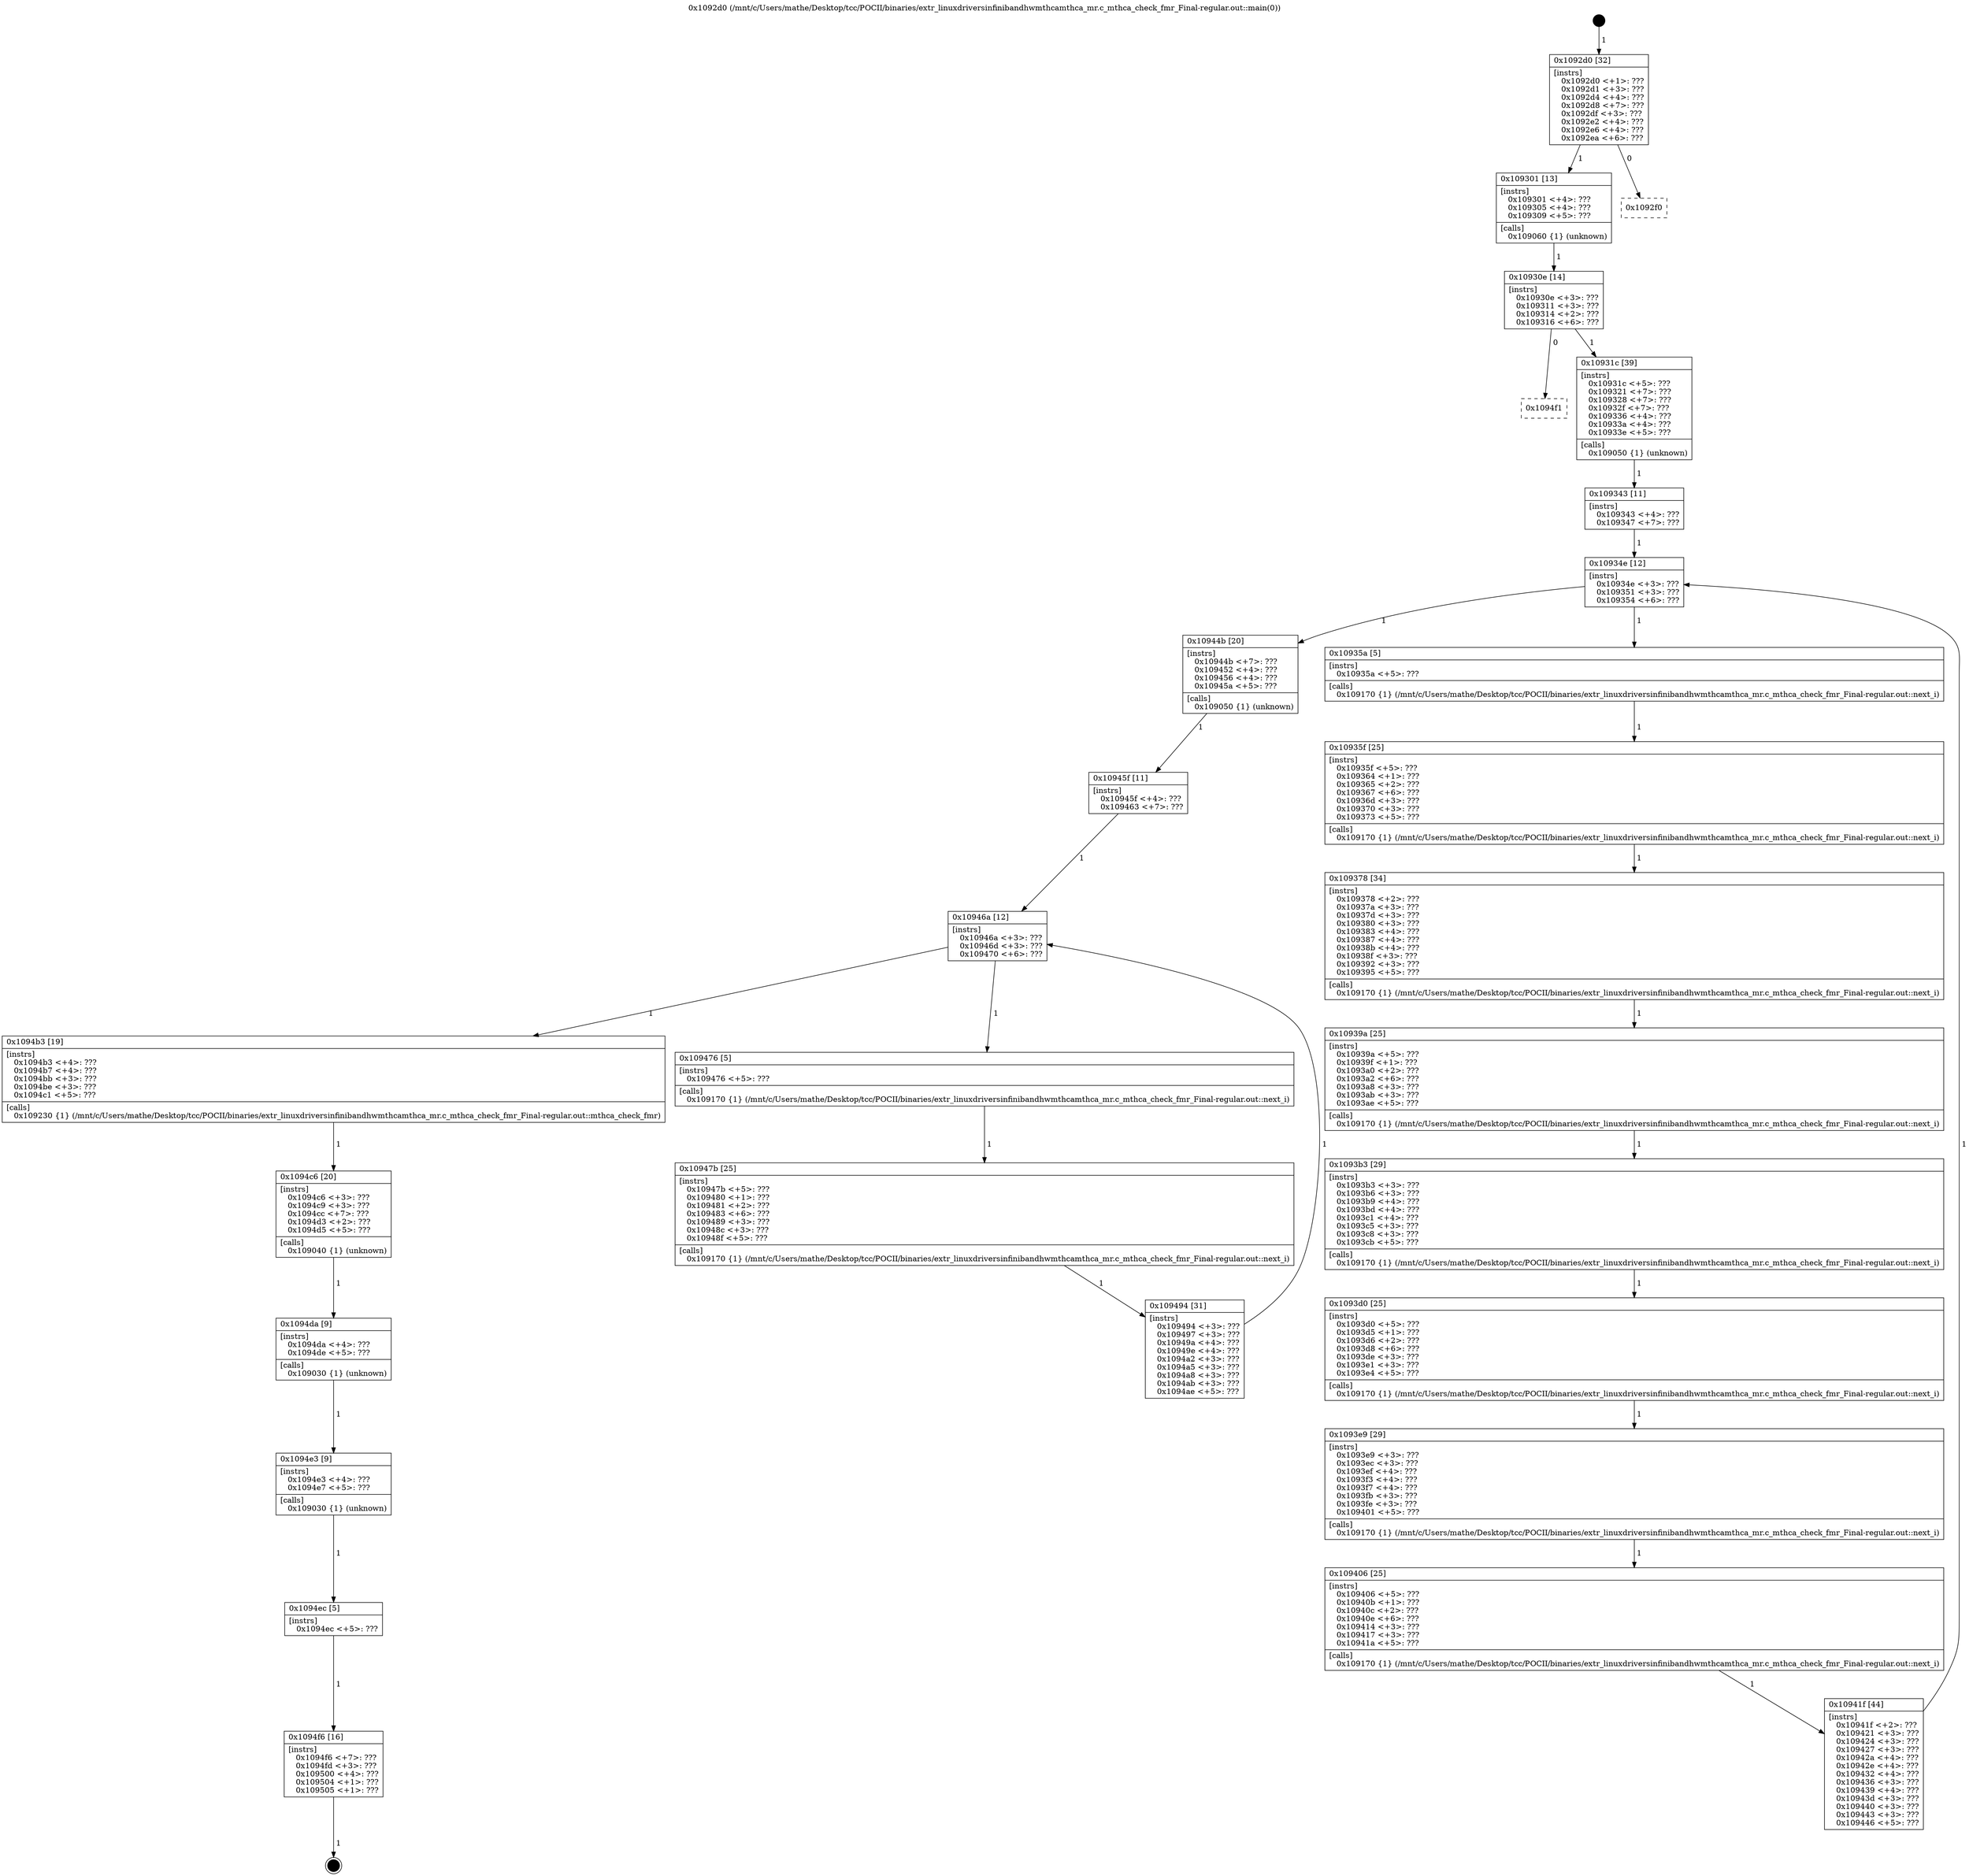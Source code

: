 digraph "0x1092d0" {
  label = "0x1092d0 (/mnt/c/Users/mathe/Desktop/tcc/POCII/binaries/extr_linuxdriversinfinibandhwmthcamthca_mr.c_mthca_check_fmr_Final-regular.out::main(0))"
  labelloc = "t"
  node[shape=record]

  Entry [label="",width=0.3,height=0.3,shape=circle,fillcolor=black,style=filled]
  "0x1092d0" [label="{
     0x1092d0 [32]\l
     | [instrs]\l
     &nbsp;&nbsp;0x1092d0 \<+1\>: ???\l
     &nbsp;&nbsp;0x1092d1 \<+3\>: ???\l
     &nbsp;&nbsp;0x1092d4 \<+4\>: ???\l
     &nbsp;&nbsp;0x1092d8 \<+7\>: ???\l
     &nbsp;&nbsp;0x1092df \<+3\>: ???\l
     &nbsp;&nbsp;0x1092e2 \<+4\>: ???\l
     &nbsp;&nbsp;0x1092e6 \<+4\>: ???\l
     &nbsp;&nbsp;0x1092ea \<+6\>: ???\l
  }"]
  "0x109301" [label="{
     0x109301 [13]\l
     | [instrs]\l
     &nbsp;&nbsp;0x109301 \<+4\>: ???\l
     &nbsp;&nbsp;0x109305 \<+4\>: ???\l
     &nbsp;&nbsp;0x109309 \<+5\>: ???\l
     | [calls]\l
     &nbsp;&nbsp;0x109060 \{1\} (unknown)\l
  }"]
  "0x1092f0" [label="{
     0x1092f0\l
  }", style=dashed]
  "0x10930e" [label="{
     0x10930e [14]\l
     | [instrs]\l
     &nbsp;&nbsp;0x10930e \<+3\>: ???\l
     &nbsp;&nbsp;0x109311 \<+3\>: ???\l
     &nbsp;&nbsp;0x109314 \<+2\>: ???\l
     &nbsp;&nbsp;0x109316 \<+6\>: ???\l
  }"]
  "0x1094f1" [label="{
     0x1094f1\l
  }", style=dashed]
  "0x10931c" [label="{
     0x10931c [39]\l
     | [instrs]\l
     &nbsp;&nbsp;0x10931c \<+5\>: ???\l
     &nbsp;&nbsp;0x109321 \<+7\>: ???\l
     &nbsp;&nbsp;0x109328 \<+7\>: ???\l
     &nbsp;&nbsp;0x10932f \<+7\>: ???\l
     &nbsp;&nbsp;0x109336 \<+4\>: ???\l
     &nbsp;&nbsp;0x10933a \<+4\>: ???\l
     &nbsp;&nbsp;0x10933e \<+5\>: ???\l
     | [calls]\l
     &nbsp;&nbsp;0x109050 \{1\} (unknown)\l
  }"]
  Exit [label="",width=0.3,height=0.3,shape=circle,fillcolor=black,style=filled,peripheries=2]
  "0x10934e" [label="{
     0x10934e [12]\l
     | [instrs]\l
     &nbsp;&nbsp;0x10934e \<+3\>: ???\l
     &nbsp;&nbsp;0x109351 \<+3\>: ???\l
     &nbsp;&nbsp;0x109354 \<+6\>: ???\l
  }"]
  "0x10944b" [label="{
     0x10944b [20]\l
     | [instrs]\l
     &nbsp;&nbsp;0x10944b \<+7\>: ???\l
     &nbsp;&nbsp;0x109452 \<+4\>: ???\l
     &nbsp;&nbsp;0x109456 \<+4\>: ???\l
     &nbsp;&nbsp;0x10945a \<+5\>: ???\l
     | [calls]\l
     &nbsp;&nbsp;0x109050 \{1\} (unknown)\l
  }"]
  "0x10935a" [label="{
     0x10935a [5]\l
     | [instrs]\l
     &nbsp;&nbsp;0x10935a \<+5\>: ???\l
     | [calls]\l
     &nbsp;&nbsp;0x109170 \{1\} (/mnt/c/Users/mathe/Desktop/tcc/POCII/binaries/extr_linuxdriversinfinibandhwmthcamthca_mr.c_mthca_check_fmr_Final-regular.out::next_i)\l
  }"]
  "0x10935f" [label="{
     0x10935f [25]\l
     | [instrs]\l
     &nbsp;&nbsp;0x10935f \<+5\>: ???\l
     &nbsp;&nbsp;0x109364 \<+1\>: ???\l
     &nbsp;&nbsp;0x109365 \<+2\>: ???\l
     &nbsp;&nbsp;0x109367 \<+6\>: ???\l
     &nbsp;&nbsp;0x10936d \<+3\>: ???\l
     &nbsp;&nbsp;0x109370 \<+3\>: ???\l
     &nbsp;&nbsp;0x109373 \<+5\>: ???\l
     | [calls]\l
     &nbsp;&nbsp;0x109170 \{1\} (/mnt/c/Users/mathe/Desktop/tcc/POCII/binaries/extr_linuxdriversinfinibandhwmthcamthca_mr.c_mthca_check_fmr_Final-regular.out::next_i)\l
  }"]
  "0x109378" [label="{
     0x109378 [34]\l
     | [instrs]\l
     &nbsp;&nbsp;0x109378 \<+2\>: ???\l
     &nbsp;&nbsp;0x10937a \<+3\>: ???\l
     &nbsp;&nbsp;0x10937d \<+3\>: ???\l
     &nbsp;&nbsp;0x109380 \<+3\>: ???\l
     &nbsp;&nbsp;0x109383 \<+4\>: ???\l
     &nbsp;&nbsp;0x109387 \<+4\>: ???\l
     &nbsp;&nbsp;0x10938b \<+4\>: ???\l
     &nbsp;&nbsp;0x10938f \<+3\>: ???\l
     &nbsp;&nbsp;0x109392 \<+3\>: ???\l
     &nbsp;&nbsp;0x109395 \<+5\>: ???\l
     | [calls]\l
     &nbsp;&nbsp;0x109170 \{1\} (/mnt/c/Users/mathe/Desktop/tcc/POCII/binaries/extr_linuxdriversinfinibandhwmthcamthca_mr.c_mthca_check_fmr_Final-regular.out::next_i)\l
  }"]
  "0x10939a" [label="{
     0x10939a [25]\l
     | [instrs]\l
     &nbsp;&nbsp;0x10939a \<+5\>: ???\l
     &nbsp;&nbsp;0x10939f \<+1\>: ???\l
     &nbsp;&nbsp;0x1093a0 \<+2\>: ???\l
     &nbsp;&nbsp;0x1093a2 \<+6\>: ???\l
     &nbsp;&nbsp;0x1093a8 \<+3\>: ???\l
     &nbsp;&nbsp;0x1093ab \<+3\>: ???\l
     &nbsp;&nbsp;0x1093ae \<+5\>: ???\l
     | [calls]\l
     &nbsp;&nbsp;0x109170 \{1\} (/mnt/c/Users/mathe/Desktop/tcc/POCII/binaries/extr_linuxdriversinfinibandhwmthcamthca_mr.c_mthca_check_fmr_Final-regular.out::next_i)\l
  }"]
  "0x1093b3" [label="{
     0x1093b3 [29]\l
     | [instrs]\l
     &nbsp;&nbsp;0x1093b3 \<+3\>: ???\l
     &nbsp;&nbsp;0x1093b6 \<+3\>: ???\l
     &nbsp;&nbsp;0x1093b9 \<+4\>: ???\l
     &nbsp;&nbsp;0x1093bd \<+4\>: ???\l
     &nbsp;&nbsp;0x1093c1 \<+4\>: ???\l
     &nbsp;&nbsp;0x1093c5 \<+3\>: ???\l
     &nbsp;&nbsp;0x1093c8 \<+3\>: ???\l
     &nbsp;&nbsp;0x1093cb \<+5\>: ???\l
     | [calls]\l
     &nbsp;&nbsp;0x109170 \{1\} (/mnt/c/Users/mathe/Desktop/tcc/POCII/binaries/extr_linuxdriversinfinibandhwmthcamthca_mr.c_mthca_check_fmr_Final-regular.out::next_i)\l
  }"]
  "0x1093d0" [label="{
     0x1093d0 [25]\l
     | [instrs]\l
     &nbsp;&nbsp;0x1093d0 \<+5\>: ???\l
     &nbsp;&nbsp;0x1093d5 \<+1\>: ???\l
     &nbsp;&nbsp;0x1093d6 \<+2\>: ???\l
     &nbsp;&nbsp;0x1093d8 \<+6\>: ???\l
     &nbsp;&nbsp;0x1093de \<+3\>: ???\l
     &nbsp;&nbsp;0x1093e1 \<+3\>: ???\l
     &nbsp;&nbsp;0x1093e4 \<+5\>: ???\l
     | [calls]\l
     &nbsp;&nbsp;0x109170 \{1\} (/mnt/c/Users/mathe/Desktop/tcc/POCII/binaries/extr_linuxdriversinfinibandhwmthcamthca_mr.c_mthca_check_fmr_Final-regular.out::next_i)\l
  }"]
  "0x1093e9" [label="{
     0x1093e9 [29]\l
     | [instrs]\l
     &nbsp;&nbsp;0x1093e9 \<+3\>: ???\l
     &nbsp;&nbsp;0x1093ec \<+3\>: ???\l
     &nbsp;&nbsp;0x1093ef \<+4\>: ???\l
     &nbsp;&nbsp;0x1093f3 \<+4\>: ???\l
     &nbsp;&nbsp;0x1093f7 \<+4\>: ???\l
     &nbsp;&nbsp;0x1093fb \<+3\>: ???\l
     &nbsp;&nbsp;0x1093fe \<+3\>: ???\l
     &nbsp;&nbsp;0x109401 \<+5\>: ???\l
     | [calls]\l
     &nbsp;&nbsp;0x109170 \{1\} (/mnt/c/Users/mathe/Desktop/tcc/POCII/binaries/extr_linuxdriversinfinibandhwmthcamthca_mr.c_mthca_check_fmr_Final-regular.out::next_i)\l
  }"]
  "0x109406" [label="{
     0x109406 [25]\l
     | [instrs]\l
     &nbsp;&nbsp;0x109406 \<+5\>: ???\l
     &nbsp;&nbsp;0x10940b \<+1\>: ???\l
     &nbsp;&nbsp;0x10940c \<+2\>: ???\l
     &nbsp;&nbsp;0x10940e \<+6\>: ???\l
     &nbsp;&nbsp;0x109414 \<+3\>: ???\l
     &nbsp;&nbsp;0x109417 \<+3\>: ???\l
     &nbsp;&nbsp;0x10941a \<+5\>: ???\l
     | [calls]\l
     &nbsp;&nbsp;0x109170 \{1\} (/mnt/c/Users/mathe/Desktop/tcc/POCII/binaries/extr_linuxdriversinfinibandhwmthcamthca_mr.c_mthca_check_fmr_Final-regular.out::next_i)\l
  }"]
  "0x10941f" [label="{
     0x10941f [44]\l
     | [instrs]\l
     &nbsp;&nbsp;0x10941f \<+2\>: ???\l
     &nbsp;&nbsp;0x109421 \<+3\>: ???\l
     &nbsp;&nbsp;0x109424 \<+3\>: ???\l
     &nbsp;&nbsp;0x109427 \<+3\>: ???\l
     &nbsp;&nbsp;0x10942a \<+4\>: ???\l
     &nbsp;&nbsp;0x10942e \<+4\>: ???\l
     &nbsp;&nbsp;0x109432 \<+4\>: ???\l
     &nbsp;&nbsp;0x109436 \<+3\>: ???\l
     &nbsp;&nbsp;0x109439 \<+4\>: ???\l
     &nbsp;&nbsp;0x10943d \<+3\>: ???\l
     &nbsp;&nbsp;0x109440 \<+3\>: ???\l
     &nbsp;&nbsp;0x109443 \<+3\>: ???\l
     &nbsp;&nbsp;0x109446 \<+5\>: ???\l
  }"]
  "0x109343" [label="{
     0x109343 [11]\l
     | [instrs]\l
     &nbsp;&nbsp;0x109343 \<+4\>: ???\l
     &nbsp;&nbsp;0x109347 \<+7\>: ???\l
  }"]
  "0x10946a" [label="{
     0x10946a [12]\l
     | [instrs]\l
     &nbsp;&nbsp;0x10946a \<+3\>: ???\l
     &nbsp;&nbsp;0x10946d \<+3\>: ???\l
     &nbsp;&nbsp;0x109470 \<+6\>: ???\l
  }"]
  "0x1094b3" [label="{
     0x1094b3 [19]\l
     | [instrs]\l
     &nbsp;&nbsp;0x1094b3 \<+4\>: ???\l
     &nbsp;&nbsp;0x1094b7 \<+4\>: ???\l
     &nbsp;&nbsp;0x1094bb \<+3\>: ???\l
     &nbsp;&nbsp;0x1094be \<+3\>: ???\l
     &nbsp;&nbsp;0x1094c1 \<+5\>: ???\l
     | [calls]\l
     &nbsp;&nbsp;0x109230 \{1\} (/mnt/c/Users/mathe/Desktop/tcc/POCII/binaries/extr_linuxdriversinfinibandhwmthcamthca_mr.c_mthca_check_fmr_Final-regular.out::mthca_check_fmr)\l
  }"]
  "0x109476" [label="{
     0x109476 [5]\l
     | [instrs]\l
     &nbsp;&nbsp;0x109476 \<+5\>: ???\l
     | [calls]\l
     &nbsp;&nbsp;0x109170 \{1\} (/mnt/c/Users/mathe/Desktop/tcc/POCII/binaries/extr_linuxdriversinfinibandhwmthcamthca_mr.c_mthca_check_fmr_Final-regular.out::next_i)\l
  }"]
  "0x10947b" [label="{
     0x10947b [25]\l
     | [instrs]\l
     &nbsp;&nbsp;0x10947b \<+5\>: ???\l
     &nbsp;&nbsp;0x109480 \<+1\>: ???\l
     &nbsp;&nbsp;0x109481 \<+2\>: ???\l
     &nbsp;&nbsp;0x109483 \<+6\>: ???\l
     &nbsp;&nbsp;0x109489 \<+3\>: ???\l
     &nbsp;&nbsp;0x10948c \<+3\>: ???\l
     &nbsp;&nbsp;0x10948f \<+5\>: ???\l
     | [calls]\l
     &nbsp;&nbsp;0x109170 \{1\} (/mnt/c/Users/mathe/Desktop/tcc/POCII/binaries/extr_linuxdriversinfinibandhwmthcamthca_mr.c_mthca_check_fmr_Final-regular.out::next_i)\l
  }"]
  "0x109494" [label="{
     0x109494 [31]\l
     | [instrs]\l
     &nbsp;&nbsp;0x109494 \<+3\>: ???\l
     &nbsp;&nbsp;0x109497 \<+3\>: ???\l
     &nbsp;&nbsp;0x10949a \<+4\>: ???\l
     &nbsp;&nbsp;0x10949e \<+4\>: ???\l
     &nbsp;&nbsp;0x1094a2 \<+3\>: ???\l
     &nbsp;&nbsp;0x1094a5 \<+3\>: ???\l
     &nbsp;&nbsp;0x1094a8 \<+3\>: ???\l
     &nbsp;&nbsp;0x1094ab \<+3\>: ???\l
     &nbsp;&nbsp;0x1094ae \<+5\>: ???\l
  }"]
  "0x10945f" [label="{
     0x10945f [11]\l
     | [instrs]\l
     &nbsp;&nbsp;0x10945f \<+4\>: ???\l
     &nbsp;&nbsp;0x109463 \<+7\>: ???\l
  }"]
  "0x1094c6" [label="{
     0x1094c6 [20]\l
     | [instrs]\l
     &nbsp;&nbsp;0x1094c6 \<+3\>: ???\l
     &nbsp;&nbsp;0x1094c9 \<+3\>: ???\l
     &nbsp;&nbsp;0x1094cc \<+7\>: ???\l
     &nbsp;&nbsp;0x1094d3 \<+2\>: ???\l
     &nbsp;&nbsp;0x1094d5 \<+5\>: ???\l
     | [calls]\l
     &nbsp;&nbsp;0x109040 \{1\} (unknown)\l
  }"]
  "0x1094da" [label="{
     0x1094da [9]\l
     | [instrs]\l
     &nbsp;&nbsp;0x1094da \<+4\>: ???\l
     &nbsp;&nbsp;0x1094de \<+5\>: ???\l
     | [calls]\l
     &nbsp;&nbsp;0x109030 \{1\} (unknown)\l
  }"]
  "0x1094e3" [label="{
     0x1094e3 [9]\l
     | [instrs]\l
     &nbsp;&nbsp;0x1094e3 \<+4\>: ???\l
     &nbsp;&nbsp;0x1094e7 \<+5\>: ???\l
     | [calls]\l
     &nbsp;&nbsp;0x109030 \{1\} (unknown)\l
  }"]
  "0x1094ec" [label="{
     0x1094ec [5]\l
     | [instrs]\l
     &nbsp;&nbsp;0x1094ec \<+5\>: ???\l
  }"]
  "0x1094f6" [label="{
     0x1094f6 [16]\l
     | [instrs]\l
     &nbsp;&nbsp;0x1094f6 \<+7\>: ???\l
     &nbsp;&nbsp;0x1094fd \<+3\>: ???\l
     &nbsp;&nbsp;0x109500 \<+4\>: ???\l
     &nbsp;&nbsp;0x109504 \<+1\>: ???\l
     &nbsp;&nbsp;0x109505 \<+1\>: ???\l
  }"]
  Entry -> "0x1092d0" [label=" 1"]
  "0x1092d0" -> "0x109301" [label=" 1"]
  "0x1092d0" -> "0x1092f0" [label=" 0"]
  "0x109301" -> "0x10930e" [label=" 1"]
  "0x10930e" -> "0x1094f1" [label=" 0"]
  "0x10930e" -> "0x10931c" [label=" 1"]
  "0x1094f6" -> Exit [label=" 1"]
  "0x10931c" -> "0x109343" [label=" 1"]
  "0x10934e" -> "0x10944b" [label=" 1"]
  "0x10934e" -> "0x10935a" [label=" 1"]
  "0x10935a" -> "0x10935f" [label=" 1"]
  "0x10935f" -> "0x109378" [label=" 1"]
  "0x109378" -> "0x10939a" [label=" 1"]
  "0x10939a" -> "0x1093b3" [label=" 1"]
  "0x1093b3" -> "0x1093d0" [label=" 1"]
  "0x1093d0" -> "0x1093e9" [label=" 1"]
  "0x1093e9" -> "0x109406" [label=" 1"]
  "0x109406" -> "0x10941f" [label=" 1"]
  "0x109343" -> "0x10934e" [label=" 1"]
  "0x10941f" -> "0x10934e" [label=" 1"]
  "0x10944b" -> "0x10945f" [label=" 1"]
  "0x10946a" -> "0x1094b3" [label=" 1"]
  "0x10946a" -> "0x109476" [label=" 1"]
  "0x109476" -> "0x10947b" [label=" 1"]
  "0x10947b" -> "0x109494" [label=" 1"]
  "0x10945f" -> "0x10946a" [label=" 1"]
  "0x109494" -> "0x10946a" [label=" 1"]
  "0x1094b3" -> "0x1094c6" [label=" 1"]
  "0x1094c6" -> "0x1094da" [label=" 1"]
  "0x1094da" -> "0x1094e3" [label=" 1"]
  "0x1094e3" -> "0x1094ec" [label=" 1"]
  "0x1094ec" -> "0x1094f6" [label=" 1"]
}
